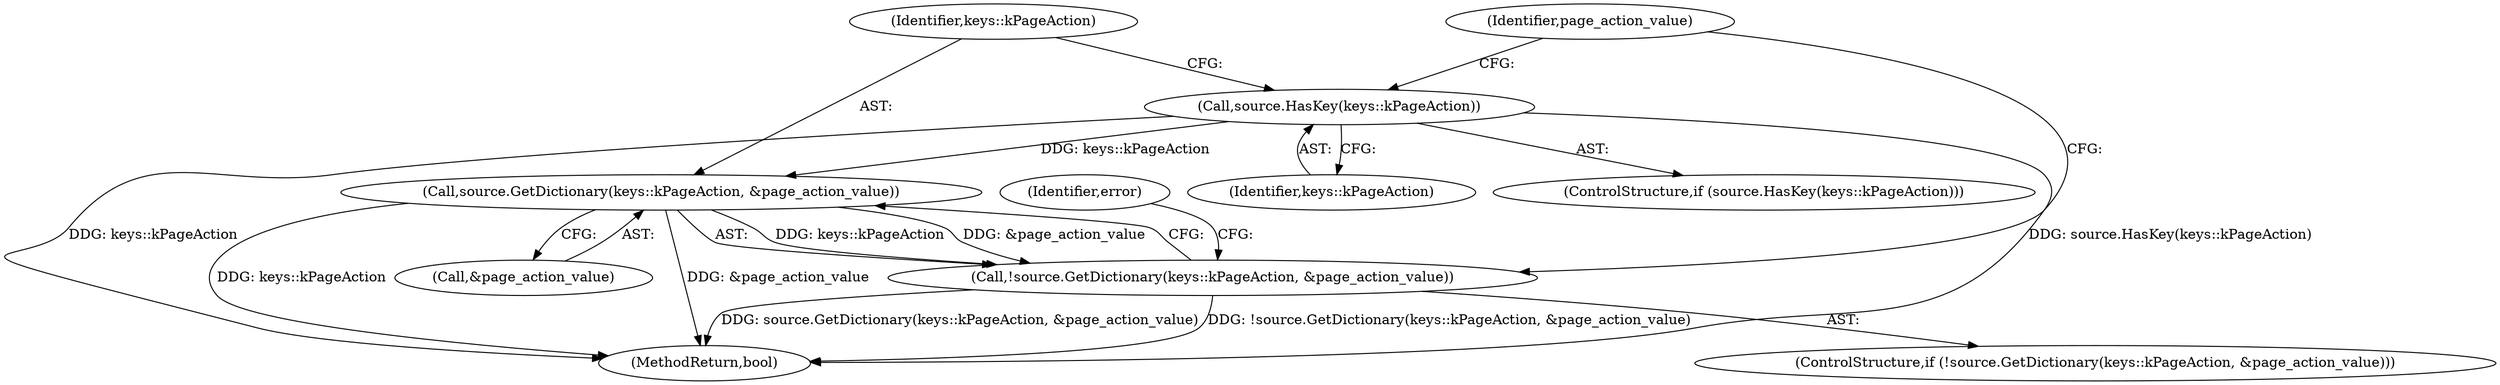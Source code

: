 digraph "0_Chrome_697cd7e2ce2535696f1b9e5cfb474cc36a734747@pointer" {
"1001160" [label="(Call,source.GetDictionary(keys::kPageAction, &page_action_value))"];
"1001155" [label="(Call,source.HasKey(keys::kPageAction))"];
"1001159" [label="(Call,!source.GetDictionary(keys::kPageAction, &page_action_value))"];
"1001167" [label="(Identifier,error)"];
"1001159" [label="(Call,!source.GetDictionary(keys::kPageAction, &page_action_value))"];
"1001158" [label="(ControlStructure,if (!source.GetDictionary(keys::kPageAction, &page_action_value)))"];
"1001172" [label="(Identifier,page_action_value)"];
"1001161" [label="(Identifier,keys::kPageAction)"];
"1001156" [label="(Identifier,keys::kPageAction)"];
"1001162" [label="(Call,&page_action_value)"];
"1002005" [label="(MethodReturn,bool)"];
"1001160" [label="(Call,source.GetDictionary(keys::kPageAction, &page_action_value))"];
"1001155" [label="(Call,source.HasKey(keys::kPageAction))"];
"1001154" [label="(ControlStructure,if (source.HasKey(keys::kPageAction)))"];
"1001160" -> "1001159"  [label="AST: "];
"1001160" -> "1001162"  [label="CFG: "];
"1001161" -> "1001160"  [label="AST: "];
"1001162" -> "1001160"  [label="AST: "];
"1001159" -> "1001160"  [label="CFG: "];
"1001160" -> "1002005"  [label="DDG: keys::kPageAction"];
"1001160" -> "1002005"  [label="DDG: &page_action_value"];
"1001160" -> "1001159"  [label="DDG: keys::kPageAction"];
"1001160" -> "1001159"  [label="DDG: &page_action_value"];
"1001155" -> "1001160"  [label="DDG: keys::kPageAction"];
"1001155" -> "1001154"  [label="AST: "];
"1001155" -> "1001156"  [label="CFG: "];
"1001156" -> "1001155"  [label="AST: "];
"1001161" -> "1001155"  [label="CFG: "];
"1001172" -> "1001155"  [label="CFG: "];
"1001155" -> "1002005"  [label="DDG: source.HasKey(keys::kPageAction)"];
"1001155" -> "1002005"  [label="DDG: keys::kPageAction"];
"1001159" -> "1001158"  [label="AST: "];
"1001167" -> "1001159"  [label="CFG: "];
"1001172" -> "1001159"  [label="CFG: "];
"1001159" -> "1002005"  [label="DDG: source.GetDictionary(keys::kPageAction, &page_action_value)"];
"1001159" -> "1002005"  [label="DDG: !source.GetDictionary(keys::kPageAction, &page_action_value)"];
}
